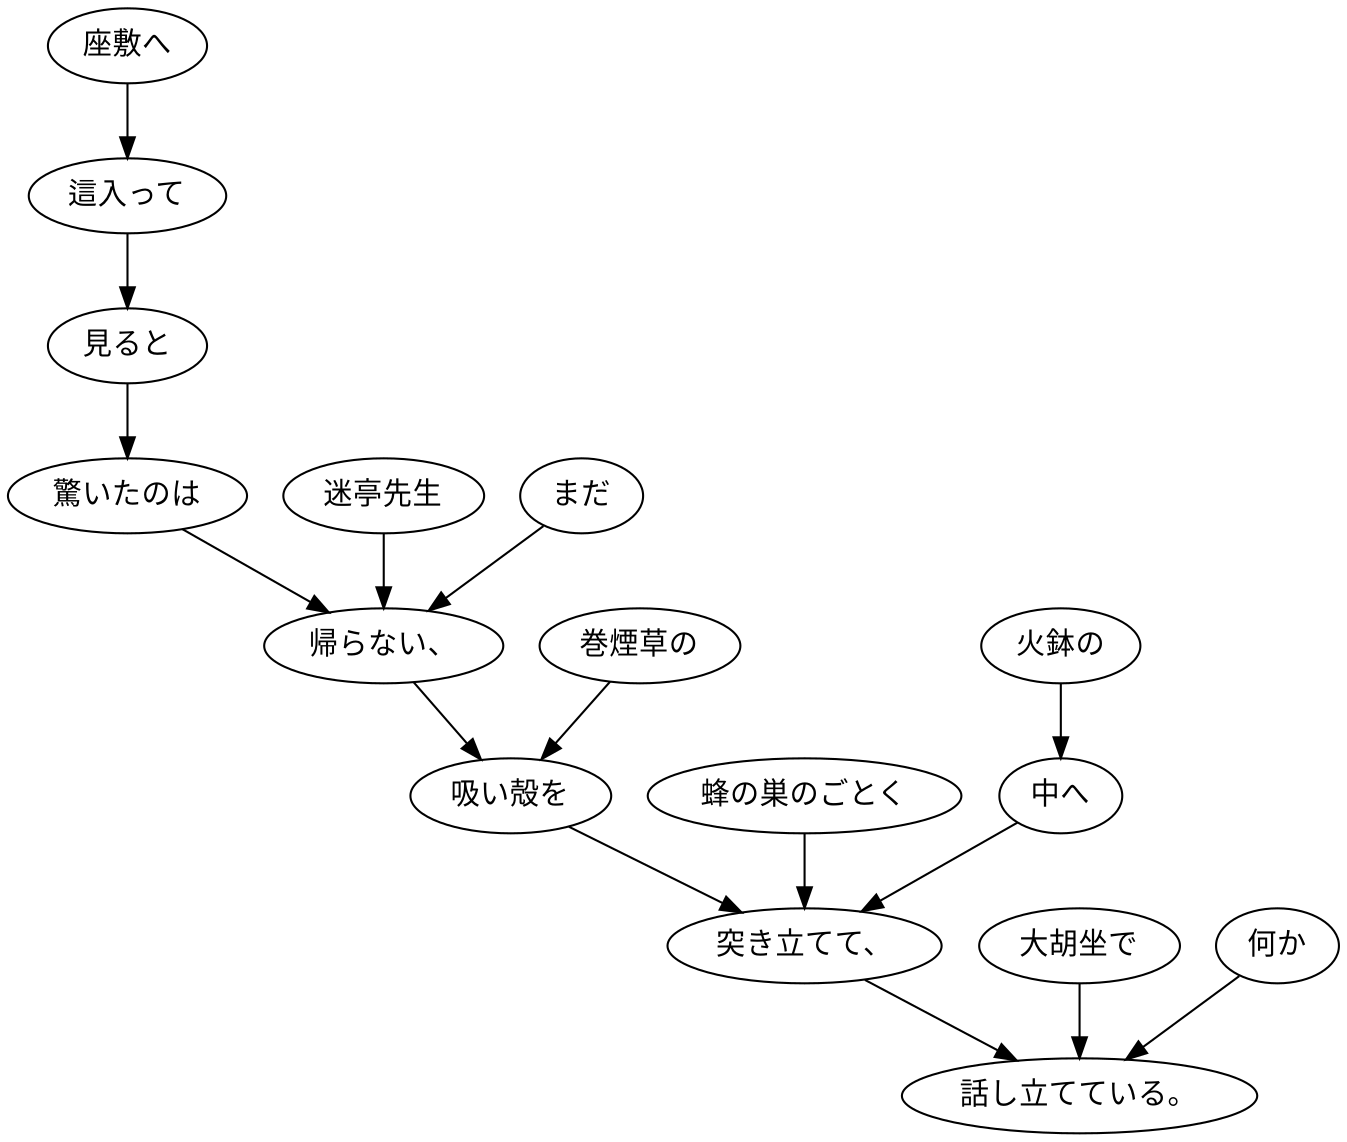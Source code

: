 digraph graph1927 {
	node0 [label="座敷へ"];
	node1 [label="這入って"];
	node2 [label="見ると"];
	node3 [label="驚いたのは"];
	node4 [label="迷亭先生"];
	node5 [label="まだ"];
	node6 [label="帰らない、"];
	node7 [label="巻煙草の"];
	node8 [label="吸い殻を"];
	node9 [label="蜂の巣のごとく"];
	node10 [label="火鉢の"];
	node11 [label="中へ"];
	node12 [label="突き立てて、"];
	node13 [label="大胡坐で"];
	node14 [label="何か"];
	node15 [label="話し立てている。"];
	node0 -> node1;
	node1 -> node2;
	node2 -> node3;
	node3 -> node6;
	node4 -> node6;
	node5 -> node6;
	node6 -> node8;
	node7 -> node8;
	node8 -> node12;
	node9 -> node12;
	node10 -> node11;
	node11 -> node12;
	node12 -> node15;
	node13 -> node15;
	node14 -> node15;
}

